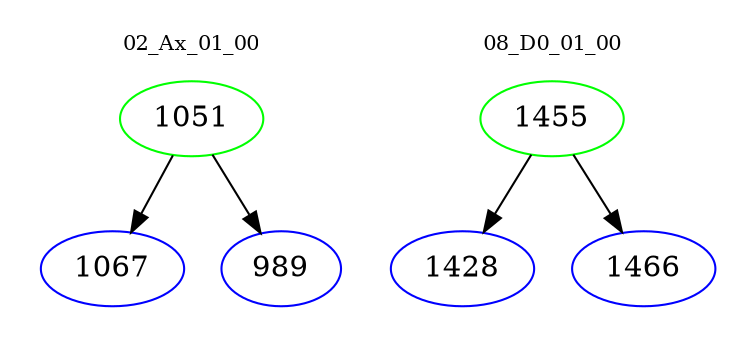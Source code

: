 digraph{
subgraph cluster_0 {
color = white
label = "02_Ax_01_00";
fontsize=10;
T0_1051 [label="1051", color="green"]
T0_1051 -> T0_1067 [color="black"]
T0_1067 [label="1067", color="blue"]
T0_1051 -> T0_989 [color="black"]
T0_989 [label="989", color="blue"]
}
subgraph cluster_1 {
color = white
label = "08_D0_01_00";
fontsize=10;
T1_1455 [label="1455", color="green"]
T1_1455 -> T1_1428 [color="black"]
T1_1428 [label="1428", color="blue"]
T1_1455 -> T1_1466 [color="black"]
T1_1466 [label="1466", color="blue"]
}
}
